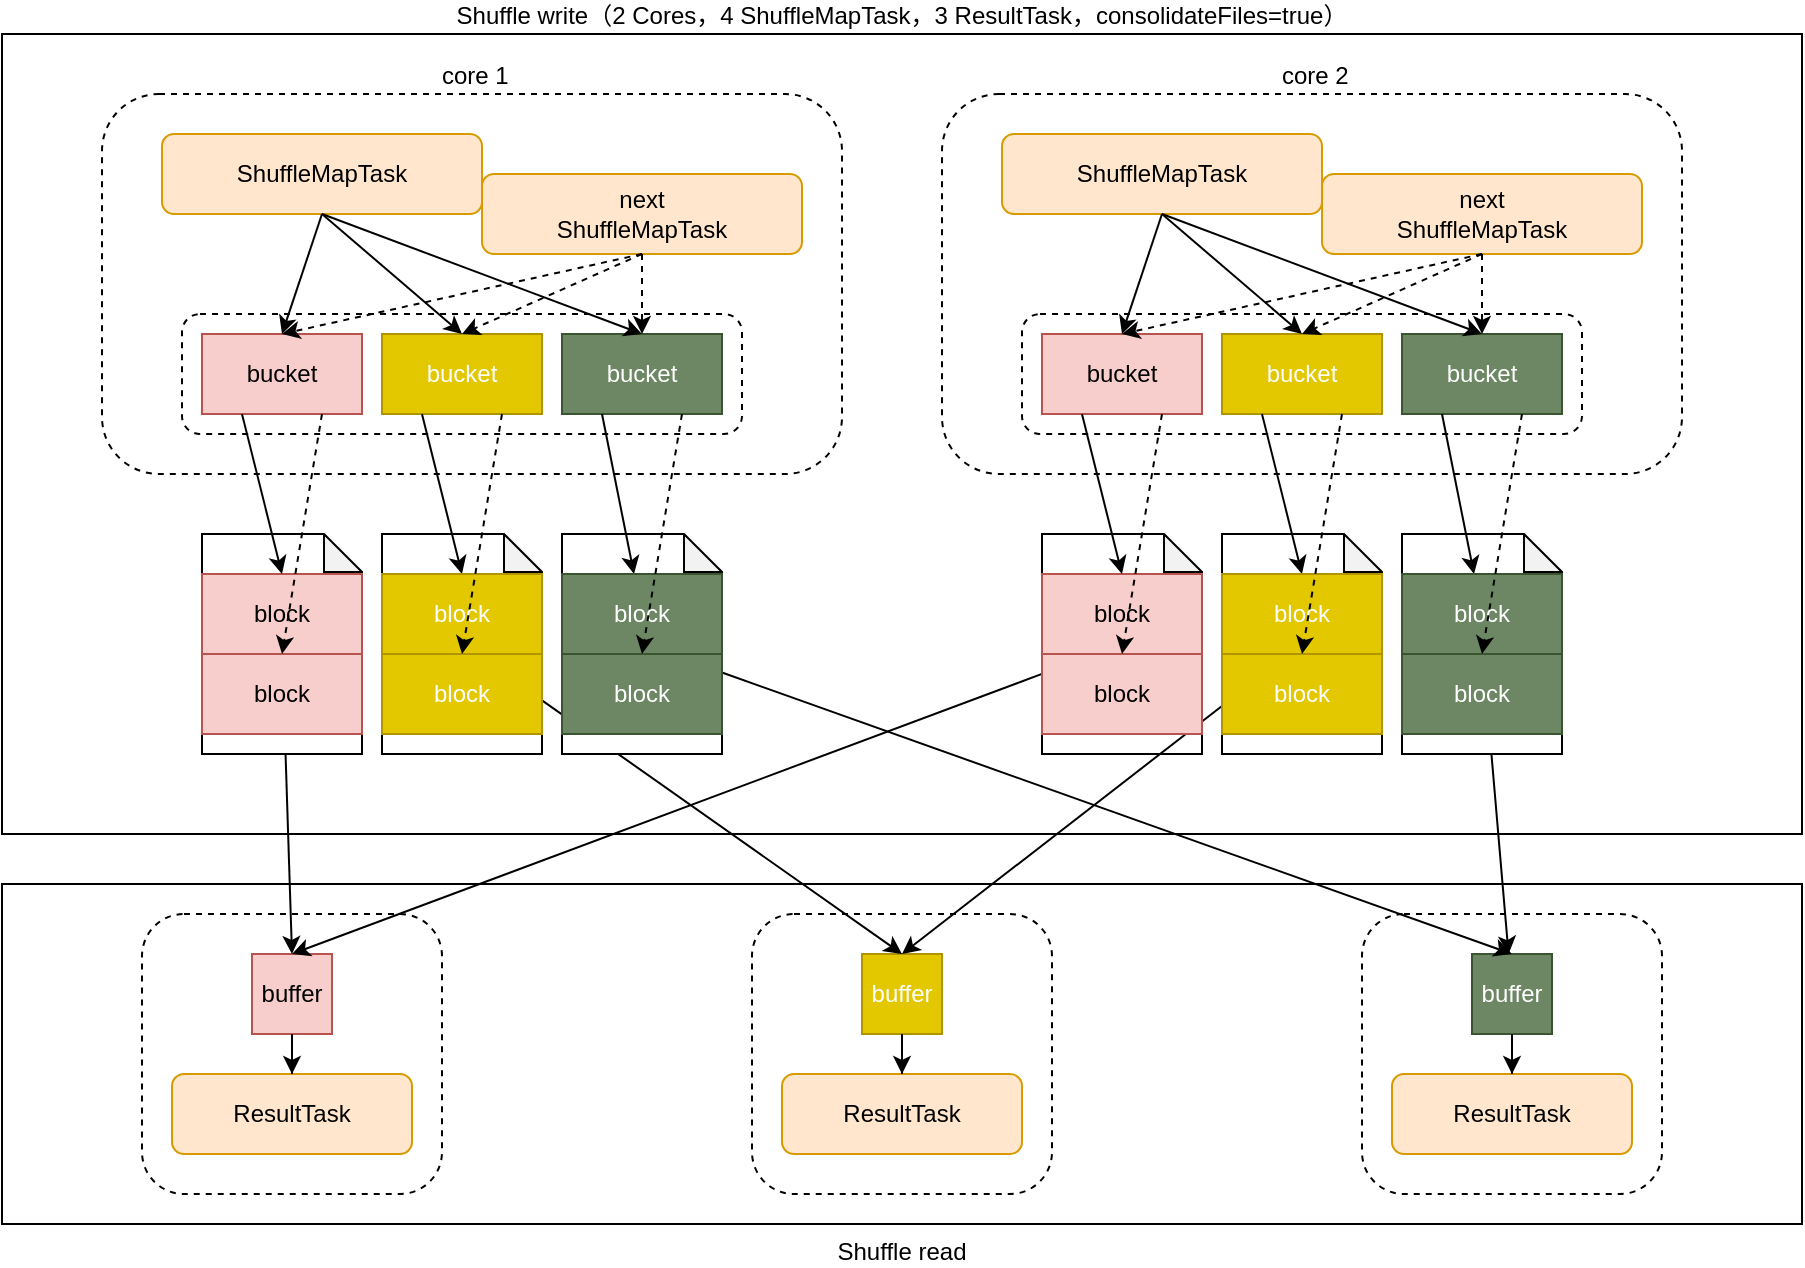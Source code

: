 <mxfile version="12.4.2" type="device" pages="1"><diagram id="mUm3ZQ6cZ6q8vPIdxu0h" name="第 1 页"><mxGraphModel dx="1106" dy="830" grid="1" gridSize="10" guides="1" tooltips="1" connect="1" arrows="1" fold="1" page="1" pageScale="1" pageWidth="827" pageHeight="1169" math="0" shadow="0"><root><mxCell id="0"/><mxCell id="1" parent="0"/><mxCell id="Qf4hd5Y0xh7WLvc0h4XV-42" value="Shuffle read" style="rounded=0;whiteSpace=wrap;html=1;labelPosition=center;verticalLabelPosition=bottom;align=center;verticalAlign=top;" vertex="1" parent="1"><mxGeometry x="130" y="465" width="900" height="170" as="geometry"/></mxCell><mxCell id="N8P0i4uB0nFxGR9xN5Td-75" value="Shuffle write（2 Cores，4 ShuffleMapTask，3 ResultTask，consolidateFiles=true）" style="rounded=0;whiteSpace=wrap;html=1;labelPosition=center;verticalLabelPosition=top;align=center;verticalAlign=bottom;" parent="1" vertex="1"><mxGeometry x="130" y="40" width="900" height="400" as="geometry"/></mxCell><mxCell id="ZSy0zQ0Ihhhd4JoGxA12-3" value="" style="rounded=1;whiteSpace=wrap;html=1;dashed=1;" parent="1" vertex="1"><mxGeometry x="200" y="480" width="150" height="140" as="geometry"/></mxCell><mxCell id="N8P0i4uB0nFxGR9xN5Td-79" value="ResultTask" style="rounded=1;whiteSpace=wrap;html=1;fillColor=#ffe6cc;strokeColor=#d79b00;verticalAlign=middle;comic=0;shadow=0;glass=0;" parent="1" vertex="1"><mxGeometry x="215" y="560" width="120" height="40" as="geometry"/></mxCell><mxCell id="ZSy0zQ0Ihhhd4JoGxA12-4" value="buffer" style="rounded=0;whiteSpace=wrap;html=1;fillColor=#f8cecc;strokeColor=#b85450;" parent="1" vertex="1"><mxGeometry x="255" y="500" width="40" height="40" as="geometry"/></mxCell><mxCell id="ZSy0zQ0Ihhhd4JoGxA12-5" style="edgeStyle=orthogonalEdgeStyle;rounded=0;orthogonalLoop=1;jettySize=auto;html=1;entryX=0.5;entryY=0;entryDx=0;entryDy=0;" parent="1" source="ZSy0zQ0Ihhhd4JoGxA12-4" target="N8P0i4uB0nFxGR9xN5Td-79" edge="1"><mxGeometry relative="1" as="geometry"/></mxCell><mxCell id="ZSy0zQ0Ihhhd4JoGxA12-6" value="" style="rounded=1;whiteSpace=wrap;html=1;dashed=1;" parent="1" vertex="1"><mxGeometry x="505" y="480" width="150" height="140" as="geometry"/></mxCell><mxCell id="N8P0i4uB0nFxGR9xN5Td-78" value="ResultTask" style="rounded=1;whiteSpace=wrap;html=1;fillColor=#ffe6cc;strokeColor=#d79b00;verticalAlign=middle;comic=0;shadow=0;glass=0;" parent="1" vertex="1"><mxGeometry x="520" y="560" width="120" height="40" as="geometry"/></mxCell><mxCell id="ZSy0zQ0Ihhhd4JoGxA12-7" value="buffer" style="rounded=0;whiteSpace=wrap;html=1;fillColor=#e3c800;strokeColor=#B09500;fontColor=#ffffff;" parent="1" vertex="1"><mxGeometry x="560" y="500" width="40" height="40" as="geometry"/></mxCell><mxCell id="ZSy0zQ0Ihhhd4JoGxA12-11" style="edgeStyle=orthogonalEdgeStyle;rounded=0;orthogonalLoop=1;jettySize=auto;html=1;entryX=0.5;entryY=0;entryDx=0;entryDy=0;strokeColor=#000000;" parent="1" source="ZSy0zQ0Ihhhd4JoGxA12-7" target="N8P0i4uB0nFxGR9xN5Td-78" edge="1"><mxGeometry relative="1" as="geometry"/></mxCell><mxCell id="ZSy0zQ0Ihhhd4JoGxA12-12" value="" style="rounded=1;whiteSpace=wrap;html=1;dashed=1;" parent="1" vertex="1"><mxGeometry x="810" y="480" width="150" height="140" as="geometry"/></mxCell><mxCell id="ZSy0zQ0Ihhhd4JoGxA12-13" value="ResultTask" style="rounded=1;whiteSpace=wrap;html=1;fillColor=#ffe6cc;strokeColor=#d79b00;verticalAlign=middle;comic=0;shadow=0;glass=0;" parent="1" vertex="1"><mxGeometry x="825" y="560" width="120" height="40" as="geometry"/></mxCell><mxCell id="ZSy0zQ0Ihhhd4JoGxA12-15" value="buffer" style="rounded=0;whiteSpace=wrap;html=1;fillColor=#6d8764;strokeColor=#3A5431;fontColor=#ffffff;" parent="1" vertex="1"><mxGeometry x="865" y="500" width="40" height="40" as="geometry"/></mxCell><mxCell id="ZSy0zQ0Ihhhd4JoGxA12-14" style="edgeStyle=orthogonalEdgeStyle;rounded=0;orthogonalLoop=1;jettySize=auto;html=1;entryX=0.5;entryY=0;entryDx=0;entryDy=0;strokeColor=#000000;" parent="1" source="ZSy0zQ0Ihhhd4JoGxA12-15" target="ZSy0zQ0Ihhhd4JoGxA12-13" edge="1"><mxGeometry relative="1" as="geometry"/></mxCell><mxCell id="N8P0i4uB0nFxGR9xN5Td-1" value="&amp;nbsp;core 1" style="rounded=1;whiteSpace=wrap;html=1;dashed=1;labelPosition=center;verticalLabelPosition=top;align=center;verticalAlign=bottom;" parent="1" vertex="1"><mxGeometry x="180" y="70" width="370" height="190" as="geometry"/></mxCell><mxCell id="NWgwaf8oPeO7ue2s495K-18" value="next&lt;br&gt;ShuffleMapTask" style="rounded=1;whiteSpace=wrap;html=1;fillColor=#ffe6cc;strokeColor=#d79b00;" parent="1" vertex="1"><mxGeometry x="370" y="110" width="160" height="40" as="geometry"/></mxCell><mxCell id="N8P0i4uB0nFxGR9xN5Td-2" value="ShuffleMapTask" style="rounded=1;whiteSpace=wrap;html=1;fillColor=#ffe6cc;strokeColor=#d79b00;" parent="1" vertex="1"><mxGeometry x="210" y="90" width="160" height="40" as="geometry"/></mxCell><mxCell id="Qf4hd5Y0xh7WLvc0h4XV-44" style="edgeStyle=none;rounded=0;orthogonalLoop=1;jettySize=auto;html=1;entryX=0.5;entryY=0;entryDx=0;entryDy=0;" edge="1" parent="1" source="NWgwaf8oPeO7ue2s495K-4" target="ZSy0zQ0Ihhhd4JoGxA12-4"><mxGeometry relative="1" as="geometry"/></mxCell><mxCell id="NWgwaf8oPeO7ue2s495K-4" value="" style="shape=note;whiteSpace=wrap;html=1;backgroundOutline=1;darkOpacity=0.05;fontSize=12;size=19;fontStyle=0;" parent="1" vertex="1"><mxGeometry x="230" y="290" width="80" height="110" as="geometry"/></mxCell><mxCell id="Qf4hd5Y0xh7WLvc0h4XV-46" style="edgeStyle=none;rounded=0;orthogonalLoop=1;jettySize=auto;html=1;entryX=0.5;entryY=0;entryDx=0;entryDy=0;" edge="1" parent="1" source="NWgwaf8oPeO7ue2s495K-9" target="ZSy0zQ0Ihhhd4JoGxA12-7"><mxGeometry relative="1" as="geometry"/></mxCell><mxCell id="NWgwaf8oPeO7ue2s495K-9" value="" style="shape=note;whiteSpace=wrap;html=1;backgroundOutline=1;darkOpacity=0.05;fontSize=12;size=19;fontStyle=0;" parent="1" vertex="1"><mxGeometry x="320" y="290" width="80" height="110" as="geometry"/></mxCell><mxCell id="Qf4hd5Y0xh7WLvc0h4XV-48" style="edgeStyle=none;rounded=0;orthogonalLoop=1;jettySize=auto;html=1;entryX=0.5;entryY=0;entryDx=0;entryDy=0;" edge="1" parent="1" source="NWgwaf8oPeO7ue2s495K-10" target="ZSy0zQ0Ihhhd4JoGxA12-15"><mxGeometry relative="1" as="geometry"/></mxCell><mxCell id="NWgwaf8oPeO7ue2s495K-10" value="" style="shape=note;whiteSpace=wrap;html=1;backgroundOutline=1;darkOpacity=0.05;fontSize=12;size=19;fontStyle=0;" parent="1" vertex="1"><mxGeometry x="410" y="290" width="80" height="110" as="geometry"/></mxCell><mxCell id="Qf4hd5Y0xh7WLvc0h4XV-1" value="" style="group" vertex="1" connectable="0" parent="1"><mxGeometry x="220" y="180" width="280" height="60" as="geometry"/></mxCell><mxCell id="N8P0i4uB0nFxGR9xN5Td-4" value="" style="rounded=1;whiteSpace=wrap;html=1;dashed=1;" parent="Qf4hd5Y0xh7WLvc0h4XV-1" vertex="1"><mxGeometry width="280" height="60" as="geometry"/></mxCell><mxCell id="N8P0i4uB0nFxGR9xN5Td-7" value="bucket" style="rounded=0;whiteSpace=wrap;html=1;fillColor=#6d8764;strokeColor=#3A5431;fontColor=#ffffff;" parent="Qf4hd5Y0xh7WLvc0h4XV-1" vertex="1"><mxGeometry x="190" y="10" width="80" height="40" as="geometry"/></mxCell><mxCell id="NWgwaf8oPeO7ue2s495K-6" value="bucket" style="rounded=0;whiteSpace=wrap;html=1;fillColor=#f8cecc;strokeColor=#b85450;" parent="Qf4hd5Y0xh7WLvc0h4XV-1" vertex="1"><mxGeometry x="10" y="10" width="80" height="40" as="geometry"/></mxCell><mxCell id="NWgwaf8oPeO7ue2s495K-7" value="bucket" style="rounded=0;whiteSpace=wrap;html=1;fillColor=#e3c800;strokeColor=#B09500;fontColor=#ffffff;" parent="Qf4hd5Y0xh7WLvc0h4XV-1" vertex="1"><mxGeometry x="100" y="10" width="80" height="40" as="geometry"/></mxCell><mxCell id="NWgwaf8oPeO7ue2s495K-21" style="rounded=0;orthogonalLoop=1;jettySize=auto;html=1;entryX=0.5;entryY=0;entryDx=0;entryDy=0;exitX=0.5;exitY=1;exitDx=0;exitDy=0;dashed=1;" parent="1" source="NWgwaf8oPeO7ue2s495K-18" target="NWgwaf8oPeO7ue2s495K-6" edge="1"><mxGeometry relative="1" as="geometry"><mxPoint x="420" y="190" as="targetPoint"/></mxGeometry></mxCell><mxCell id="NWgwaf8oPeO7ue2s495K-24" style="edgeStyle=none;rounded=0;orthogonalLoop=1;jettySize=auto;html=1;entryX=0.5;entryY=0;entryDx=0;entryDy=0;exitX=0.5;exitY=1;exitDx=0;exitDy=0;dashed=1;" parent="1" source="NWgwaf8oPeO7ue2s495K-18" target="NWgwaf8oPeO7ue2s495K-7" edge="1"><mxGeometry relative="1" as="geometry"><mxPoint x="510" y="190" as="targetPoint"/></mxGeometry></mxCell><mxCell id="NWgwaf8oPeO7ue2s495K-16" style="edgeStyle=none;rounded=0;orthogonalLoop=1;jettySize=auto;html=1;entryX=0.5;entryY=0;entryDx=0;entryDy=0;exitX=0.5;exitY=1;exitDx=0;exitDy=0;dashed=1;" parent="1" source="NWgwaf8oPeO7ue2s495K-18" target="N8P0i4uB0nFxGR9xN5Td-7" edge="1"><mxGeometry relative="1" as="geometry"><mxPoint x="600" y="190" as="targetPoint"/></mxGeometry></mxCell><mxCell id="N8P0i4uB0nFxGR9xN5Td-10" style="edgeStyle=none;rounded=0;orthogonalLoop=1;jettySize=auto;html=1;entryX=0.5;entryY=0;entryDx=0;entryDy=0;exitX=0.5;exitY=1;exitDx=0;exitDy=0;" parent="1" source="N8P0i4uB0nFxGR9xN5Td-2" target="N8P0i4uB0nFxGR9xN5Td-7" edge="1"><mxGeometry relative="1" as="geometry"/></mxCell><mxCell id="N8P0i4uB0nFxGR9xN5Td-8" style="rounded=0;orthogonalLoop=1;jettySize=auto;html=1;entryX=0.5;entryY=0;entryDx=0;entryDy=0;exitX=0.5;exitY=1;exitDx=0;exitDy=0;" parent="1" source="N8P0i4uB0nFxGR9xN5Td-2" target="NWgwaf8oPeO7ue2s495K-6" edge="1"><mxGeometry relative="1" as="geometry"><mxPoint x="160" y="195.714" as="targetPoint"/></mxGeometry></mxCell><mxCell id="N8P0i4uB0nFxGR9xN5Td-9" style="edgeStyle=none;rounded=0;orthogonalLoop=1;jettySize=auto;html=1;entryX=0.5;entryY=0;entryDx=0;entryDy=0;exitX=0.5;exitY=1;exitDx=0;exitDy=0;" parent="1" source="N8P0i4uB0nFxGR9xN5Td-2" target="NWgwaf8oPeO7ue2s495K-7" edge="1"><mxGeometry relative="1" as="geometry"><mxPoint x="185" y="190" as="targetPoint"/></mxGeometry></mxCell><mxCell id="Qf4hd5Y0xh7WLvc0h4XV-2" value="block" style="rounded=0;whiteSpace=wrap;html=1;fillColor=#f8cecc;strokeColor=#b85450;" vertex="1" parent="1"><mxGeometry x="230" y="310" width="80" height="40" as="geometry"/></mxCell><mxCell id="Qf4hd5Y0xh7WLvc0h4XV-3" value="block" style="rounded=0;whiteSpace=wrap;html=1;fillColor=#f8cecc;strokeColor=#b85450;" vertex="1" parent="1"><mxGeometry x="230" y="350" width="80" height="40" as="geometry"/></mxCell><mxCell id="N8P0i4uB0nFxGR9xN5Td-35" style="edgeStyle=none;rounded=0;orthogonalLoop=1;jettySize=auto;html=1;exitX=0.25;exitY=1;exitDx=0;exitDy=0;" parent="1" source="N8P0i4uB0nFxGR9xN5Td-7" target="Qf4hd5Y0xh7WLvc0h4XV-8" edge="1"><mxGeometry relative="1" as="geometry"><mxPoint x="230" y="290" as="targetPoint"/></mxGeometry></mxCell><mxCell id="N8P0i4uB0nFxGR9xN5Td-33" style="edgeStyle=none;rounded=0;orthogonalLoop=1;jettySize=auto;html=1;exitX=0.25;exitY=1;exitDx=0;exitDy=0;entryX=0.5;entryY=0;entryDx=0;entryDy=0;" parent="1" source="NWgwaf8oPeO7ue2s495K-6" target="Qf4hd5Y0xh7WLvc0h4XV-2" edge="1"><mxGeometry relative="1" as="geometry"><mxPoint x="140" y="230" as="sourcePoint"/><mxPoint x="140" y="290" as="targetPoint"/></mxGeometry></mxCell><mxCell id="N8P0i4uB0nFxGR9xN5Td-34" style="edgeStyle=none;rounded=0;orthogonalLoop=1;jettySize=auto;html=1;entryX=0.5;entryY=0;entryDx=0;entryDy=0;exitX=0.25;exitY=1;exitDx=0;exitDy=0;" parent="1" source="NWgwaf8oPeO7ue2s495K-7" target="Qf4hd5Y0xh7WLvc0h4XV-6" edge="1"><mxGeometry relative="1" as="geometry"><mxPoint x="185" y="230" as="sourcePoint"/><mxPoint x="185" y="290" as="targetPoint"/></mxGeometry></mxCell><mxCell id="Qf4hd5Y0xh7WLvc0h4XV-4" style="rounded=0;orthogonalLoop=1;jettySize=auto;html=1;entryX=0.5;entryY=1;entryDx=0;entryDy=0;dashed=1;exitX=0.75;exitY=1;exitDx=0;exitDy=0;" edge="1" parent="1" source="NWgwaf8oPeO7ue2s495K-6" target="Qf4hd5Y0xh7WLvc0h4XV-2"><mxGeometry relative="1" as="geometry"/></mxCell><mxCell id="Qf4hd5Y0xh7WLvc0h4XV-5" value="block" style="rounded=0;whiteSpace=wrap;html=1;fillColor=#e3c800;strokeColor=#B09500;fontColor=#ffffff;" vertex="1" parent="1"><mxGeometry x="320" y="350" width="80" height="40" as="geometry"/></mxCell><mxCell id="Qf4hd5Y0xh7WLvc0h4XV-6" value="block" style="rounded=0;whiteSpace=wrap;html=1;fillColor=#e3c800;strokeColor=#B09500;fontColor=#ffffff;" vertex="1" parent="1"><mxGeometry x="320" y="310" width="80" height="40" as="geometry"/></mxCell><mxCell id="Qf4hd5Y0xh7WLvc0h4XV-7" style="edgeStyle=none;rounded=0;orthogonalLoop=1;jettySize=auto;html=1;entryX=0.5;entryY=1;entryDx=0;entryDy=0;dashed=1;exitX=0.75;exitY=1;exitDx=0;exitDy=0;" edge="1" parent="1" source="NWgwaf8oPeO7ue2s495K-7" target="Qf4hd5Y0xh7WLvc0h4XV-6"><mxGeometry relative="1" as="geometry"/></mxCell><mxCell id="Qf4hd5Y0xh7WLvc0h4XV-8" value="block" style="rounded=0;whiteSpace=wrap;html=1;fillColor=#6d8764;strokeColor=#3A5431;fontColor=#ffffff;" vertex="1" parent="1"><mxGeometry x="410" y="310" width="80" height="40" as="geometry"/></mxCell><mxCell id="Qf4hd5Y0xh7WLvc0h4XV-9" value="block" style="rounded=0;whiteSpace=wrap;html=1;fillColor=#6d8764;strokeColor=#3A5431;fontColor=#ffffff;" vertex="1" parent="1"><mxGeometry x="410" y="350" width="80" height="40" as="geometry"/></mxCell><mxCell id="Qf4hd5Y0xh7WLvc0h4XV-10" style="edgeStyle=none;rounded=0;orthogonalLoop=1;jettySize=auto;html=1;entryX=0.5;entryY=1;entryDx=0;entryDy=0;dashed=1;exitX=0.75;exitY=1;exitDx=0;exitDy=0;" edge="1" parent="1" source="N8P0i4uB0nFxGR9xN5Td-7" target="Qf4hd5Y0xh7WLvc0h4XV-8"><mxGeometry relative="1" as="geometry"/></mxCell><mxCell id="Qf4hd5Y0xh7WLvc0h4XV-13" value="&amp;nbsp;core 2" style="rounded=1;whiteSpace=wrap;html=1;dashed=1;labelPosition=center;verticalLabelPosition=top;align=center;verticalAlign=bottom;" vertex="1" parent="1"><mxGeometry x="600" y="70" width="370" height="190" as="geometry"/></mxCell><mxCell id="Qf4hd5Y0xh7WLvc0h4XV-14" value="next&lt;br&gt;ShuffleMapTask" style="rounded=1;whiteSpace=wrap;html=1;fillColor=#ffe6cc;strokeColor=#d79b00;" vertex="1" parent="1"><mxGeometry x="790" y="110" width="160" height="40" as="geometry"/></mxCell><mxCell id="Qf4hd5Y0xh7WLvc0h4XV-15" value="ShuffleMapTask" style="rounded=1;whiteSpace=wrap;html=1;fillColor=#ffe6cc;strokeColor=#d79b00;" vertex="1" parent="1"><mxGeometry x="630" y="90" width="160" height="40" as="geometry"/></mxCell><mxCell id="Qf4hd5Y0xh7WLvc0h4XV-45" style="edgeStyle=none;rounded=0;orthogonalLoop=1;jettySize=auto;html=1;entryX=0.5;entryY=0;entryDx=0;entryDy=0;" edge="1" parent="1" source="Qf4hd5Y0xh7WLvc0h4XV-16" target="ZSy0zQ0Ihhhd4JoGxA12-4"><mxGeometry relative="1" as="geometry"><mxPoint x="270" y="500" as="targetPoint"/></mxGeometry></mxCell><mxCell id="Qf4hd5Y0xh7WLvc0h4XV-16" value="" style="shape=note;whiteSpace=wrap;html=1;backgroundOutline=1;darkOpacity=0.05;fontSize=12;size=19;fontStyle=0;" vertex="1" parent="1"><mxGeometry x="650" y="290" width="80" height="110" as="geometry"/></mxCell><mxCell id="Qf4hd5Y0xh7WLvc0h4XV-47" style="edgeStyle=none;rounded=0;orthogonalLoop=1;jettySize=auto;html=1;" edge="1" parent="1" source="Qf4hd5Y0xh7WLvc0h4XV-17"><mxGeometry relative="1" as="geometry"><mxPoint x="580" y="500" as="targetPoint"/></mxGeometry></mxCell><mxCell id="Qf4hd5Y0xh7WLvc0h4XV-17" value="" style="shape=note;whiteSpace=wrap;html=1;backgroundOutline=1;darkOpacity=0.05;fontSize=12;size=19;fontStyle=0;" vertex="1" parent="1"><mxGeometry x="740" y="290" width="80" height="110" as="geometry"/></mxCell><mxCell id="Qf4hd5Y0xh7WLvc0h4XV-49" style="edgeStyle=none;rounded=0;orthogonalLoop=1;jettySize=auto;html=1;" edge="1" parent="1" source="Qf4hd5Y0xh7WLvc0h4XV-18" target="ZSy0zQ0Ihhhd4JoGxA12-15"><mxGeometry relative="1" as="geometry"/></mxCell><mxCell id="Qf4hd5Y0xh7WLvc0h4XV-18" value="" style="shape=note;whiteSpace=wrap;html=1;backgroundOutline=1;darkOpacity=0.05;fontSize=12;size=19;fontStyle=0;" vertex="1" parent="1"><mxGeometry x="830" y="290" width="80" height="110" as="geometry"/></mxCell><mxCell id="Qf4hd5Y0xh7WLvc0h4XV-19" value="" style="group" vertex="1" connectable="0" parent="1"><mxGeometry x="640" y="180" width="280" height="60" as="geometry"/></mxCell><mxCell id="Qf4hd5Y0xh7WLvc0h4XV-20" value="" style="rounded=1;whiteSpace=wrap;html=1;dashed=1;" vertex="1" parent="Qf4hd5Y0xh7WLvc0h4XV-19"><mxGeometry width="280" height="60" as="geometry"/></mxCell><mxCell id="Qf4hd5Y0xh7WLvc0h4XV-21" value="bucket" style="rounded=0;whiteSpace=wrap;html=1;fillColor=#6d8764;strokeColor=#3A5431;fontColor=#ffffff;" vertex="1" parent="Qf4hd5Y0xh7WLvc0h4XV-19"><mxGeometry x="190" y="10" width="80" height="40" as="geometry"/></mxCell><mxCell id="Qf4hd5Y0xh7WLvc0h4XV-22" value="bucket" style="rounded=0;whiteSpace=wrap;html=1;fillColor=#f8cecc;strokeColor=#b85450;" vertex="1" parent="Qf4hd5Y0xh7WLvc0h4XV-19"><mxGeometry x="10" y="10" width="80" height="40" as="geometry"/></mxCell><mxCell id="Qf4hd5Y0xh7WLvc0h4XV-23" value="bucket" style="rounded=0;whiteSpace=wrap;html=1;fillColor=#e3c800;strokeColor=#B09500;fontColor=#ffffff;" vertex="1" parent="Qf4hd5Y0xh7WLvc0h4XV-19"><mxGeometry x="100" y="10" width="80" height="40" as="geometry"/></mxCell><mxCell id="Qf4hd5Y0xh7WLvc0h4XV-24" style="rounded=0;orthogonalLoop=1;jettySize=auto;html=1;entryX=0.5;entryY=0;entryDx=0;entryDy=0;exitX=0.5;exitY=1;exitDx=0;exitDy=0;dashed=1;" edge="1" parent="1" source="Qf4hd5Y0xh7WLvc0h4XV-14" target="Qf4hd5Y0xh7WLvc0h4XV-22"><mxGeometry relative="1" as="geometry"><mxPoint x="840" y="190" as="targetPoint"/></mxGeometry></mxCell><mxCell id="Qf4hd5Y0xh7WLvc0h4XV-25" style="edgeStyle=none;rounded=0;orthogonalLoop=1;jettySize=auto;html=1;entryX=0.5;entryY=0;entryDx=0;entryDy=0;exitX=0.5;exitY=1;exitDx=0;exitDy=0;dashed=1;" edge="1" parent="1" source="Qf4hd5Y0xh7WLvc0h4XV-14" target="Qf4hd5Y0xh7WLvc0h4XV-23"><mxGeometry relative="1" as="geometry"><mxPoint x="930" y="190" as="targetPoint"/></mxGeometry></mxCell><mxCell id="Qf4hd5Y0xh7WLvc0h4XV-26" style="edgeStyle=none;rounded=0;orthogonalLoop=1;jettySize=auto;html=1;entryX=0.5;entryY=0;entryDx=0;entryDy=0;exitX=0.5;exitY=1;exitDx=0;exitDy=0;dashed=1;" edge="1" parent="1" source="Qf4hd5Y0xh7WLvc0h4XV-14" target="Qf4hd5Y0xh7WLvc0h4XV-21"><mxGeometry relative="1" as="geometry"><mxPoint x="1020" y="190" as="targetPoint"/></mxGeometry></mxCell><mxCell id="Qf4hd5Y0xh7WLvc0h4XV-27" style="edgeStyle=none;rounded=0;orthogonalLoop=1;jettySize=auto;html=1;entryX=0.5;entryY=0;entryDx=0;entryDy=0;exitX=0.5;exitY=1;exitDx=0;exitDy=0;" edge="1" parent="1" source="Qf4hd5Y0xh7WLvc0h4XV-15" target="Qf4hd5Y0xh7WLvc0h4XV-21"><mxGeometry relative="1" as="geometry"/></mxCell><mxCell id="Qf4hd5Y0xh7WLvc0h4XV-28" style="rounded=0;orthogonalLoop=1;jettySize=auto;html=1;entryX=0.5;entryY=0;entryDx=0;entryDy=0;exitX=0.5;exitY=1;exitDx=0;exitDy=0;" edge="1" parent="1" source="Qf4hd5Y0xh7WLvc0h4XV-15" target="Qf4hd5Y0xh7WLvc0h4XV-22"><mxGeometry relative="1" as="geometry"><mxPoint x="580" y="195.714" as="targetPoint"/></mxGeometry></mxCell><mxCell id="Qf4hd5Y0xh7WLvc0h4XV-29" style="edgeStyle=none;rounded=0;orthogonalLoop=1;jettySize=auto;html=1;entryX=0.5;entryY=0;entryDx=0;entryDy=0;exitX=0.5;exitY=1;exitDx=0;exitDy=0;" edge="1" parent="1" source="Qf4hd5Y0xh7WLvc0h4XV-15" target="Qf4hd5Y0xh7WLvc0h4XV-23"><mxGeometry relative="1" as="geometry"><mxPoint x="605" y="190" as="targetPoint"/></mxGeometry></mxCell><mxCell id="Qf4hd5Y0xh7WLvc0h4XV-30" value="block" style="rounded=0;whiteSpace=wrap;html=1;fillColor=#f8cecc;strokeColor=#b85450;" vertex="1" parent="1"><mxGeometry x="650" y="310" width="80" height="40" as="geometry"/></mxCell><mxCell id="Qf4hd5Y0xh7WLvc0h4XV-31" value="block" style="rounded=0;whiteSpace=wrap;html=1;fillColor=#f8cecc;strokeColor=#b85450;" vertex="1" parent="1"><mxGeometry x="650" y="350" width="80" height="40" as="geometry"/></mxCell><mxCell id="Qf4hd5Y0xh7WLvc0h4XV-32" style="edgeStyle=none;rounded=0;orthogonalLoop=1;jettySize=auto;html=1;exitX=0.25;exitY=1;exitDx=0;exitDy=0;" edge="1" parent="1" source="Qf4hd5Y0xh7WLvc0h4XV-21" target="Qf4hd5Y0xh7WLvc0h4XV-39"><mxGeometry relative="1" as="geometry"><mxPoint x="650" y="290" as="targetPoint"/></mxGeometry></mxCell><mxCell id="Qf4hd5Y0xh7WLvc0h4XV-33" style="edgeStyle=none;rounded=0;orthogonalLoop=1;jettySize=auto;html=1;exitX=0.25;exitY=1;exitDx=0;exitDy=0;entryX=0.5;entryY=0;entryDx=0;entryDy=0;" edge="1" parent="1" source="Qf4hd5Y0xh7WLvc0h4XV-22" target="Qf4hd5Y0xh7WLvc0h4XV-30"><mxGeometry relative="1" as="geometry"><mxPoint x="560" y="230" as="sourcePoint"/><mxPoint x="560" y="290" as="targetPoint"/></mxGeometry></mxCell><mxCell id="Qf4hd5Y0xh7WLvc0h4XV-34" style="edgeStyle=none;rounded=0;orthogonalLoop=1;jettySize=auto;html=1;entryX=0.5;entryY=0;entryDx=0;entryDy=0;exitX=0.25;exitY=1;exitDx=0;exitDy=0;" edge="1" parent="1" source="Qf4hd5Y0xh7WLvc0h4XV-23" target="Qf4hd5Y0xh7WLvc0h4XV-37"><mxGeometry relative="1" as="geometry"><mxPoint x="605" y="230" as="sourcePoint"/><mxPoint x="605" y="290" as="targetPoint"/></mxGeometry></mxCell><mxCell id="Qf4hd5Y0xh7WLvc0h4XV-35" style="rounded=0;orthogonalLoop=1;jettySize=auto;html=1;entryX=0.5;entryY=1;entryDx=0;entryDy=0;dashed=1;exitX=0.75;exitY=1;exitDx=0;exitDy=0;" edge="1" parent="1" source="Qf4hd5Y0xh7WLvc0h4XV-22" target="Qf4hd5Y0xh7WLvc0h4XV-30"><mxGeometry relative="1" as="geometry"/></mxCell><mxCell id="Qf4hd5Y0xh7WLvc0h4XV-36" value="block" style="rounded=0;whiteSpace=wrap;html=1;fillColor=#e3c800;strokeColor=#B09500;fontColor=#ffffff;" vertex="1" parent="1"><mxGeometry x="740" y="350" width="80" height="40" as="geometry"/></mxCell><mxCell id="Qf4hd5Y0xh7WLvc0h4XV-37" value="block" style="rounded=0;whiteSpace=wrap;html=1;fillColor=#e3c800;strokeColor=#B09500;fontColor=#ffffff;" vertex="1" parent="1"><mxGeometry x="740" y="310" width="80" height="40" as="geometry"/></mxCell><mxCell id="Qf4hd5Y0xh7WLvc0h4XV-38" style="edgeStyle=none;rounded=0;orthogonalLoop=1;jettySize=auto;html=1;entryX=0.5;entryY=1;entryDx=0;entryDy=0;dashed=1;exitX=0.75;exitY=1;exitDx=0;exitDy=0;" edge="1" parent="1" source="Qf4hd5Y0xh7WLvc0h4XV-23" target="Qf4hd5Y0xh7WLvc0h4XV-37"><mxGeometry relative="1" as="geometry"/></mxCell><mxCell id="Qf4hd5Y0xh7WLvc0h4XV-39" value="block" style="rounded=0;whiteSpace=wrap;html=1;fillColor=#6d8764;strokeColor=#3A5431;fontColor=#ffffff;" vertex="1" parent="1"><mxGeometry x="830" y="310" width="80" height="40" as="geometry"/></mxCell><mxCell id="Qf4hd5Y0xh7WLvc0h4XV-40" value="block" style="rounded=0;whiteSpace=wrap;html=1;fillColor=#6d8764;strokeColor=#3A5431;fontColor=#ffffff;" vertex="1" parent="1"><mxGeometry x="830" y="350" width="80" height="40" as="geometry"/></mxCell><mxCell id="Qf4hd5Y0xh7WLvc0h4XV-41" style="edgeStyle=none;rounded=0;orthogonalLoop=1;jettySize=auto;html=1;entryX=0.5;entryY=1;entryDx=0;entryDy=0;dashed=1;exitX=0.75;exitY=1;exitDx=0;exitDy=0;" edge="1" parent="1" source="Qf4hd5Y0xh7WLvc0h4XV-21" target="Qf4hd5Y0xh7WLvc0h4XV-39"><mxGeometry relative="1" as="geometry"/></mxCell></root></mxGraphModel></diagram></mxfile>